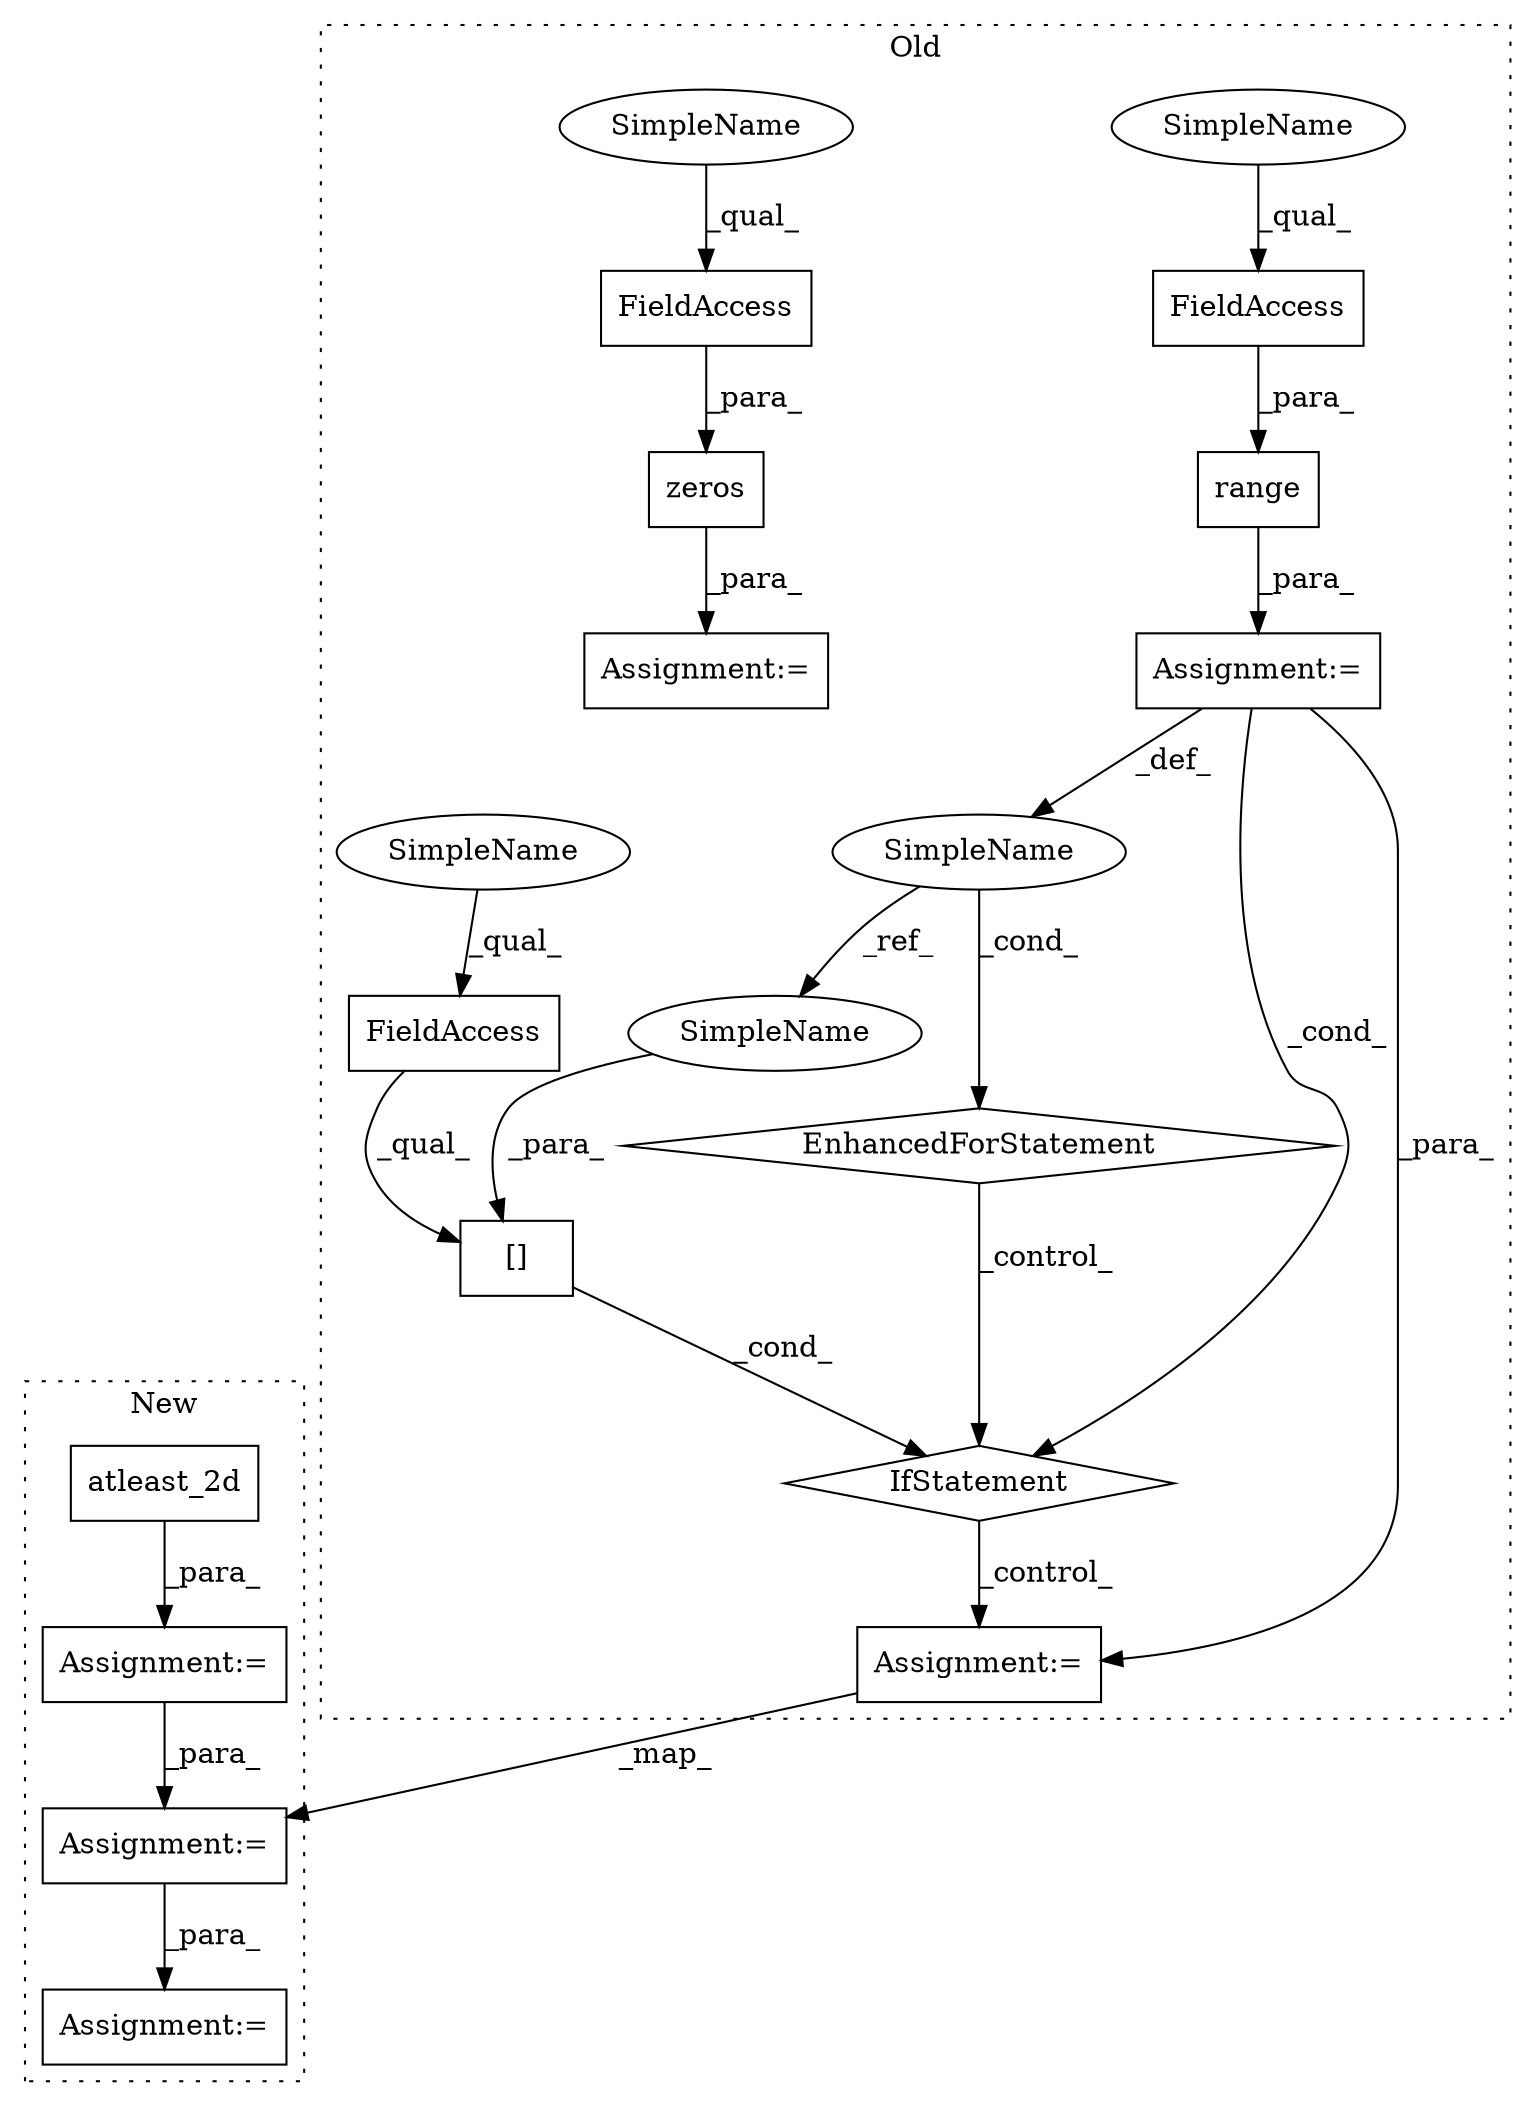 digraph G {
subgraph cluster0 {
1 [label="EnhancedForStatement" a="70" s="884,978" l="53,2" shape="diamond"];
3 [label="Assignment:=" a="7" s="884,978" l="53,2" shape="box"];
4 [label="[]" a="2" s="992,1015" l="14,1" shape="box"];
6 [label="range" a="32" s="953,977" l="6,1" shape="box"];
7 [label="SimpleName" a="42" s="941" l="9" shape="ellipse"];
8 [label="FieldAccess" a="22" s="992" l="13" shape="box"];
9 [label="IfStatement" a="25" s="988,1016" l="4,2" shape="diamond"];
10 [label="FieldAccess" a="22" s="859" l="18" shape="box"];
11 [label="FieldAccess" a="22" s="959" l="18" shape="box"];
12 [label="zeros" a="32" s="853,877" l="6,1" shape="box"];
13 [label="Assignment:=" a="7" s="846" l="1" shape="box"];
14 [label="Assignment:=" a="7" s="1246" l="1" shape="box"];
17 [label="SimpleName" a="42" s="959" l="4" shape="ellipse"];
18 [label="SimpleName" a="42" s="992" l="4" shape="ellipse"];
19 [label="SimpleName" a="42" s="859" l="4" shape="ellipse"];
20 [label="SimpleName" a="42" s="1006" l="9" shape="ellipse"];
label = "Old";
style="dotted";
}
subgraph cluster1 {
2 [label="atleast_2d" a="32" s="797,821" l="11,1" shape="box"];
5 [label="Assignment:=" a="7" s="790" l="1" shape="box"];
15 [label="Assignment:=" a="7" s="918" l="1" shape="box"];
16 [label="Assignment:=" a="7" s="1110" l="1" shape="box"];
label = "New";
style="dotted";
}
1 -> 9 [label="_control_"];
2 -> 5 [label="_para_"];
3 -> 9 [label="_cond_"];
3 -> 14 [label="_para_"];
3 -> 7 [label="_def_"];
4 -> 9 [label="_cond_"];
5 -> 15 [label="_para_"];
6 -> 3 [label="_para_"];
7 -> 1 [label="_cond_"];
7 -> 20 [label="_ref_"];
8 -> 4 [label="_qual_"];
9 -> 14 [label="_control_"];
10 -> 12 [label="_para_"];
11 -> 6 [label="_para_"];
12 -> 13 [label="_para_"];
14 -> 15 [label="_map_"];
15 -> 16 [label="_para_"];
17 -> 11 [label="_qual_"];
18 -> 8 [label="_qual_"];
19 -> 10 [label="_qual_"];
20 -> 4 [label="_para_"];
}